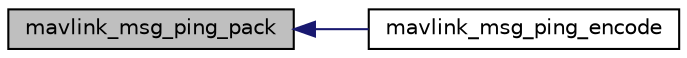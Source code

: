 digraph "mavlink_msg_ping_pack"
{
 // INTERACTIVE_SVG=YES
  edge [fontname="Helvetica",fontsize="10",labelfontname="Helvetica",labelfontsize="10"];
  node [fontname="Helvetica",fontsize="10",shape=record];
  rankdir="LR";
  Node1 [label="mavlink_msg_ping_pack",height=0.2,width=0.4,color="black", fillcolor="grey75", style="filled" fontcolor="black"];
  Node1 -> Node2 [dir="back",color="midnightblue",fontsize="10",style="solid",fontname="Helvetica"];
  Node2 [label="mavlink_msg_ping_encode",height=0.2,width=0.4,color="black", fillcolor="white", style="filled",URL="$v1_80_2common_2mavlink__msg__ping_8h.html#af8bd0f9da850420a21a0c15e406a02f3",tooltip="Encode a ping struct. "];
}
